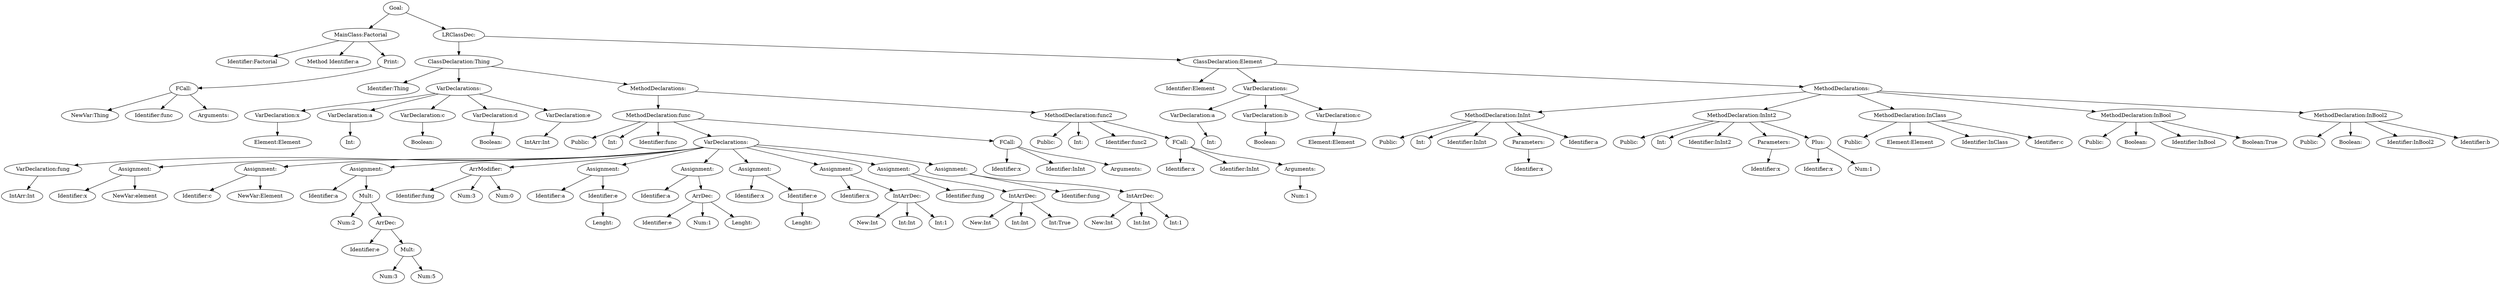digraph {
n0 [label="Goal:"];
n1 [label="MainClass:Factorial"];
n2 [label="Identifier:Factorial"];
n1 -> n2
n3 [label="Method Identifier:a"];
n1 -> n3
n4 [label="Print:"];
n5 [label="FCall:"];
n6 [label="NewVar:Thing"];
n5 -> n6
n7 [label="Identifier:func"];
n5 -> n7
n8 [label="Arguments:"];
n5 -> n8
n4 -> n5
n1 -> n4
n0 -> n1
n9 [label="LRClassDec:"];
n10 [label="ClassDeclaration:Thing"];
n11 [label="Identifier:Thing"];
n10 -> n11
n12 [label="VarDeclarations:"];
n13 [label="VarDeclaration:x"];
n14 [label="Element:Element"];
n13 -> n14
n12 -> n13
n15 [label="VarDeclaration:a"];
n16 [label="Int:"];
n15 -> n16
n12 -> n15
n17 [label="VarDeclaration:c"];
n18 [label="Boolean:"];
n17 -> n18
n12 -> n17
n19 [label="VarDeclaration:d"];
n20 [label="Boolean:"];
n19 -> n20
n12 -> n19
n21 [label="VarDeclaration:e"];
n22 [label="IntArr:Int"];
n21 -> n22
n12 -> n21
n10 -> n12
n23 [label="MethodDeclarations:"];
n24 [label="MethodDeclaration:func"];
n25 [label="Public:"];
n24 -> n25
n26 [label="Int:"];
n24 -> n26
n27 [label="Identifier:func"];
n24 -> n27
n28 [label="VarDeclarations:"];
n29 [label="VarDeclaration:fung"];
n30 [label="IntArr:Int"];
n29 -> n30
n28 -> n29
n31 [label="Assignment:"];
n32 [label="Identifier:x"];
n31 -> n32
n33 [label="NewVar:element"];
n31 -> n33
n28 -> n31
n34 [label="Assignment:"];
n35 [label="Identifier:c"];
n34 -> n35
n36 [label="NewVar:Element"];
n34 -> n36
n28 -> n34
n37 [label="Assignment:"];
n38 [label="Identifier:a"];
n37 -> n38
n39 [label="Mult:"];
n40 [label="Num:2"];
n39 -> n40
n41 [label="ArrDec:"];
n42 [label="Identifier:e"];
n41 -> n42
n43 [label="Mult:"];
n44 [label="Num:3"];
n43 -> n44
n45 [label="Num:5"];
n43 -> n45
n41 -> n43
n39 -> n41
n37 -> n39
n28 -> n37
n46 [label="ArrModifier:"];
n47 [label="Identifier:fung"];
n46 -> n47
n48 [label="Num:3"];
n46 -> n48
n49 [label="Num:0"];
n46 -> n49
n28 -> n46
n50 [label="Assignment:"];
n51 [label="Identifier:a"];
n50 -> n51
n52 [label="Identifier:e"];
n53 [label="Lenght:"];
n52 -> n53
n50 -> n52
n28 -> n50
n54 [label="Assignment:"];
n55 [label="Identifier:a"];
n54 -> n55
n56 [label="ArrDec:"];
n57 [label="Identifier:e"];
n56 -> n57
n58 [label="Num:1"];
n56 -> n58
n59 [label="Lenght:"];
n56 -> n59
n54 -> n56
n28 -> n54
n60 [label="Assignment:"];
n61 [label="Identifier:x"];
n60 -> n61
n62 [label="Identifier:e"];
n63 [label="Lenght:"];
n62 -> n63
n60 -> n62
n28 -> n60
n64 [label="Assignment:"];
n65 [label="Identifier:x"];
n64 -> n65
n66 [label="IntArrDec:"];
n67 [label="New:Int"];
n66 -> n67
n68 [label="Int:Int"];
n66 -> n68
n69 [label="Int:1"];
n66 -> n69
n64 -> n66
n28 -> n64
n70 [label="Assignment:"];
n71 [label="Identifier:fung"];
n70 -> n71
n72 [label="IntArrDec:"];
n73 [label="New:Int"];
n72 -> n73
n74 [label="Int:Int"];
n72 -> n74
n75 [label="Int:True"];
n72 -> n75
n70 -> n72
n28 -> n70
n76 [label="Assignment:"];
n77 [label="Identifier:fung"];
n76 -> n77
n78 [label="IntArrDec:"];
n79 [label="New:Int"];
n78 -> n79
n80 [label="Int:Int"];
n78 -> n80
n81 [label="Int:1"];
n78 -> n81
n76 -> n78
n28 -> n76
n24 -> n28
n82 [label="FCall:"];
n83 [label="Identifier:x"];
n82 -> n83
n84 [label="Identifier:InInt"];
n82 -> n84
n85 [label="Arguments:"];
n82 -> n85
n24 -> n82
n23 -> n24
n86 [label="MethodDeclaration:func2"];
n87 [label="Public:"];
n86 -> n87
n88 [label="Int:"];
n86 -> n88
n89 [label="Identifier:func2"];
n86 -> n89
n90 [label="FCall:"];
n91 [label="Identifier:x"];
n90 -> n91
n92 [label="Identifier:InInt"];
n90 -> n92
n93 [label="Arguments:"];
n94 [label="Num:1"];
n93 -> n94
n90 -> n93
n86 -> n90
n23 -> n86
n10 -> n23
n9 -> n10
n95 [label="ClassDeclaration:Element"];
n96 [label="Identifier:Element"];
n95 -> n96
n97 [label="VarDeclarations:"];
n98 [label="VarDeclaration:a"];
n99 [label="Int:"];
n98 -> n99
n97 -> n98
n100 [label="VarDeclaration:b"];
n101 [label="Boolean:"];
n100 -> n101
n97 -> n100
n102 [label="VarDeclaration:c"];
n103 [label="Element:Element"];
n102 -> n103
n97 -> n102
n95 -> n97
n104 [label="MethodDeclarations:"];
n105 [label="MethodDeclaration:InInt"];
n106 [label="Public:"];
n105 -> n106
n107 [label="Int:"];
n105 -> n107
n108 [label="Identifier:InInt"];
n105 -> n108
n109 [label="Parameters:"];
n110 [label="Identifier:x"];
n109 -> n110
n105 -> n109
n111 [label="Identifier:a"];
n105 -> n111
n104 -> n105
n112 [label="MethodDeclaration:InInt2"];
n113 [label="Public:"];
n112 -> n113
n114 [label="Int:"];
n112 -> n114
n115 [label="Identifier:InInt2"];
n112 -> n115
n116 [label="Parameters:"];
n117 [label="Identifier:x"];
n116 -> n117
n112 -> n116
n118 [label="Plus:"];
n119 [label="Identifier:x"];
n118 -> n119
n120 [label="Num:1"];
n118 -> n120
n112 -> n118
n104 -> n112
n121 [label="MethodDeclaration:InClass"];
n122 [label="Public:"];
n121 -> n122
n123 [label="Element:Element"];
n121 -> n123
n124 [label="Identifier:InClass"];
n121 -> n124
n125 [label="Identifier:c"];
n121 -> n125
n104 -> n121
n126 [label="MethodDeclaration:InBool"];
n127 [label="Public:"];
n126 -> n127
n128 [label="Boolean:"];
n126 -> n128
n129 [label="Identifier:InBool"];
n126 -> n129
n130 [label="Boolean:True"];
n126 -> n130
n104 -> n126
n131 [label="MethodDeclaration:InBool2"];
n132 [label="Public:"];
n131 -> n132
n133 [label="Boolean:"];
n131 -> n133
n134 [label="Identifier:InBool2"];
n131 -> n134
n135 [label="Identifier:b"];
n131 -> n135
n104 -> n131
n95 -> n104
n9 -> n95
n0 -> n9
}
